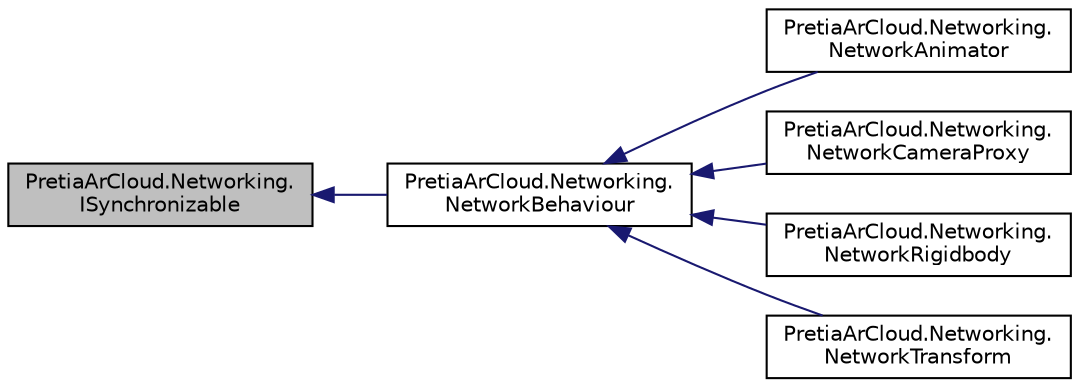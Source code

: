 digraph "PretiaArCloud.Networking.ISynchronizable"
{
 // LATEX_PDF_SIZE
  edge [fontname="Helvetica",fontsize="10",labelfontname="Helvetica",labelfontsize="10"];
  node [fontname="Helvetica",fontsize="10",shape=record];
  rankdir="LR";
  Node1 [label="PretiaArCloud.Networking.\lISynchronizable",height=0.2,width=0.4,color="black", fillcolor="grey75", style="filled", fontcolor="black",tooltip=" "];
  Node1 -> Node2 [dir="back",color="midnightblue",fontsize="10",style="solid",fontname="Helvetica"];
  Node2 [label="PretiaArCloud.Networking.\lNetworkBehaviour",height=0.2,width=0.4,color="black", fillcolor="white", style="filled",URL="$classPretiaArCloud_1_1Networking_1_1NetworkBehaviour.html",tooltip=" "];
  Node2 -> Node3 [dir="back",color="midnightblue",fontsize="10",style="solid",fontname="Helvetica"];
  Node3 [label="PretiaArCloud.Networking.\lNetworkAnimator",height=0.2,width=0.4,color="black", fillcolor="white", style="filled",URL="$classPretiaArCloud_1_1Networking_1_1NetworkAnimator.html",tooltip=" "];
  Node2 -> Node4 [dir="back",color="midnightblue",fontsize="10",style="solid",fontname="Helvetica"];
  Node4 [label="PretiaArCloud.Networking.\lNetworkCameraProxy",height=0.2,width=0.4,color="black", fillcolor="white", style="filled",URL="$classPretiaArCloud_1_1Networking_1_1NetworkCameraProxy.html",tooltip=" "];
  Node2 -> Node5 [dir="back",color="midnightblue",fontsize="10",style="solid",fontname="Helvetica"];
  Node5 [label="PretiaArCloud.Networking.\lNetworkRigidbody",height=0.2,width=0.4,color="black", fillcolor="white", style="filled",URL="$classPretiaArCloud_1_1Networking_1_1NetworkRigidbody.html",tooltip=" "];
  Node2 -> Node6 [dir="back",color="midnightblue",fontsize="10",style="solid",fontname="Helvetica"];
  Node6 [label="PretiaArCloud.Networking.\lNetworkTransform",height=0.2,width=0.4,color="black", fillcolor="white", style="filled",URL="$classPretiaArCloud_1_1Networking_1_1NetworkTransform.html",tooltip=" "];
}
